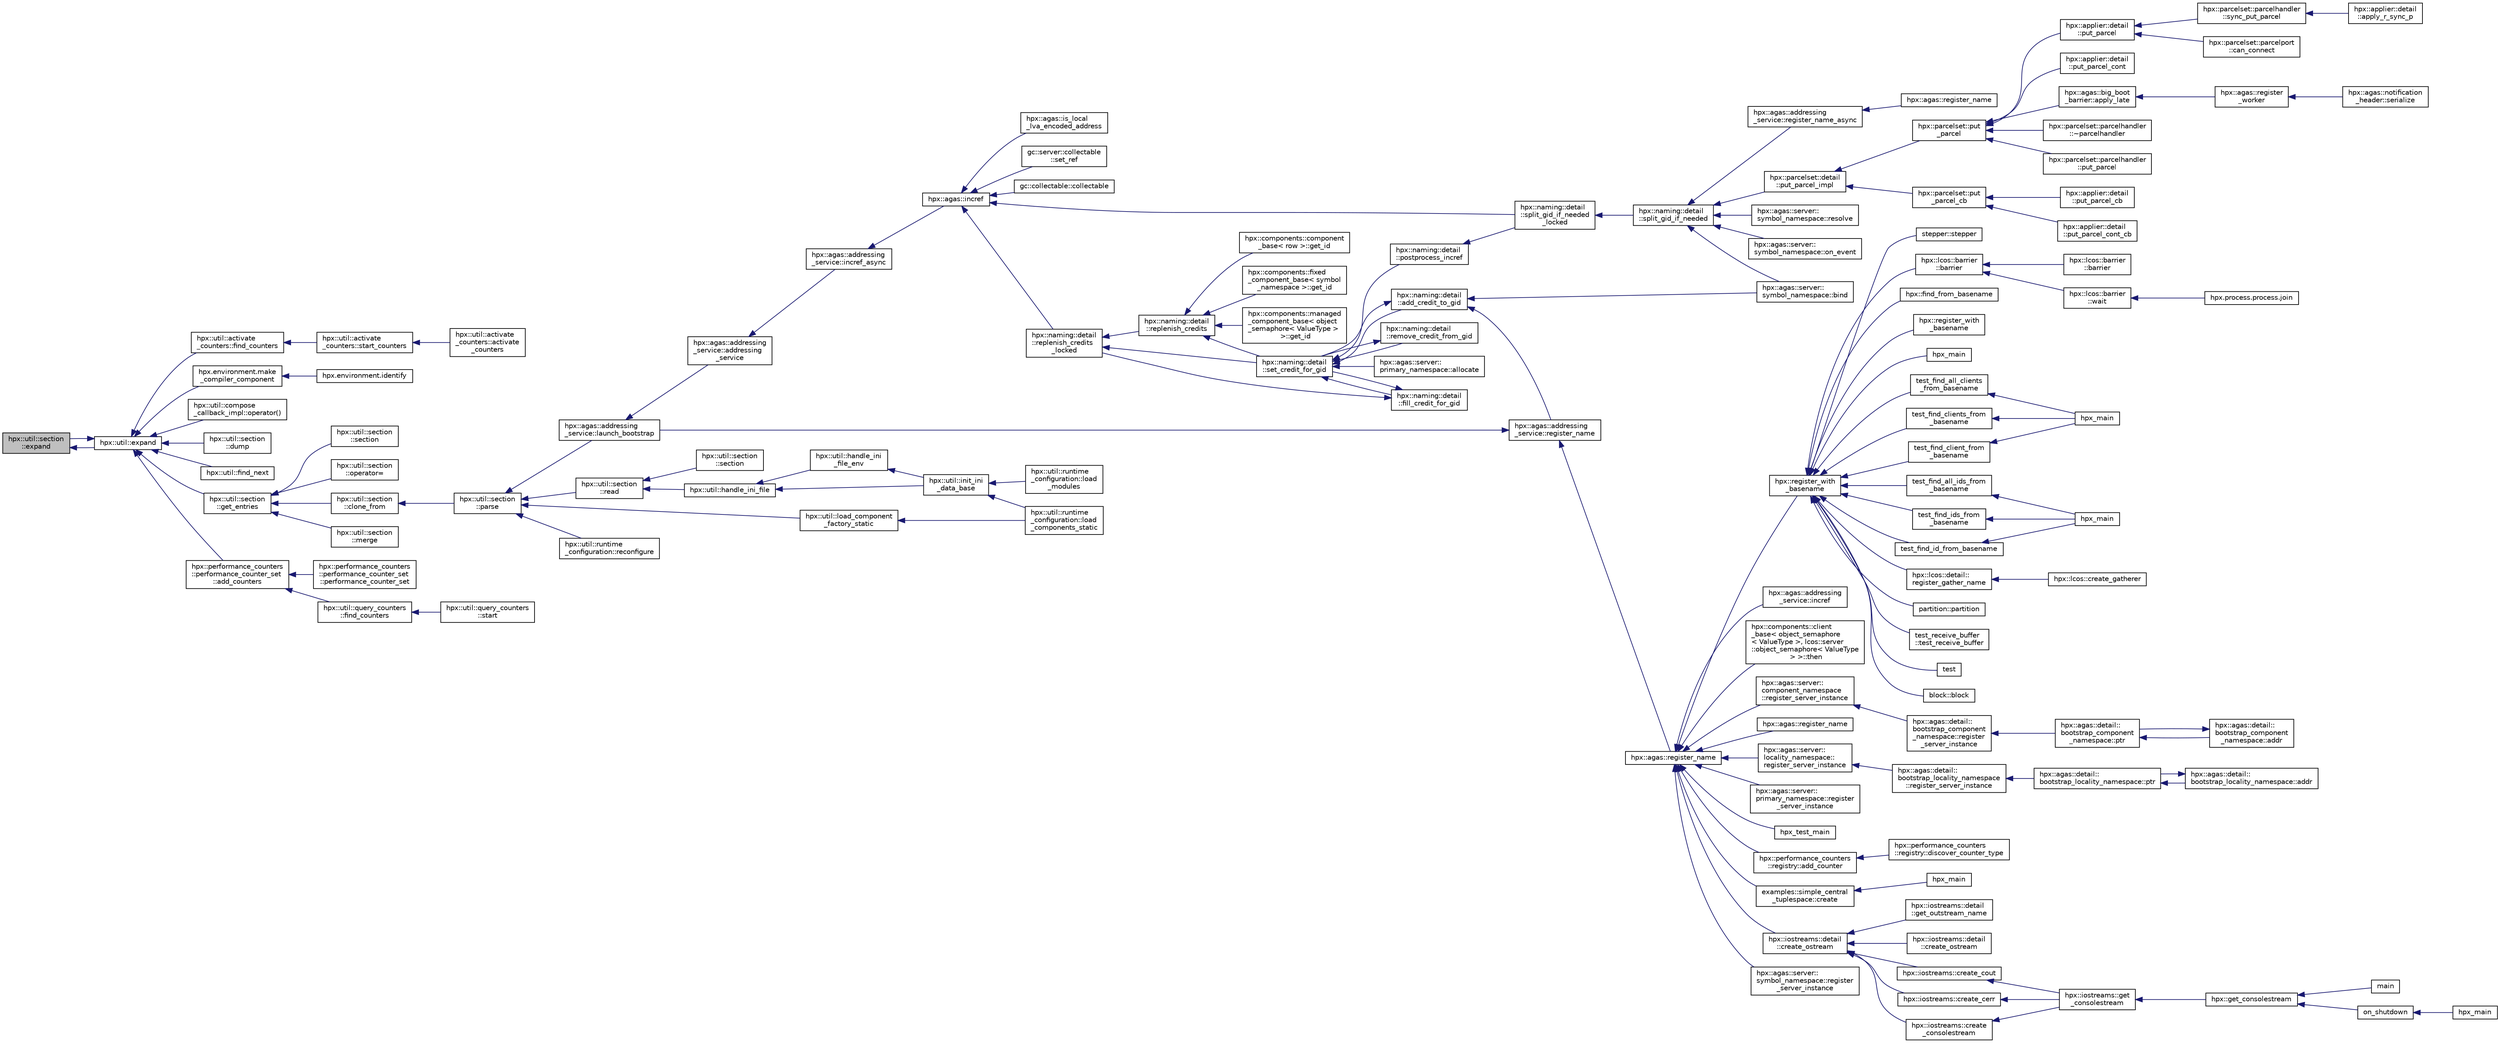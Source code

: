 digraph "hpx::util::section::expand"
{
  edge [fontname="Helvetica",fontsize="10",labelfontname="Helvetica",labelfontsize="10"];
  node [fontname="Helvetica",fontsize="10",shape=record];
  rankdir="LR";
  Node191 [label="hpx::util::section\l::expand",height=0.2,width=0.4,color="black", fillcolor="grey75", style="filled", fontcolor="black"];
  Node191 -> Node192 [dir="back",color="midnightblue",fontsize="10",style="solid",fontname="Helvetica"];
  Node192 [label="hpx::util::expand",height=0.2,width=0.4,color="black", fillcolor="white", style="filled",URL="$df/dad/namespacehpx_1_1util.html#ac476e97ca5c1dec44106cb68a534ea22"];
  Node192 -> Node193 [dir="back",color="midnightblue",fontsize="10",style="solid",fontname="Helvetica"];
  Node193 [label="hpx::util::activate\l_counters::find_counters",height=0.2,width=0.4,color="black", fillcolor="white", style="filled",URL="$d9/d0b/classhpx_1_1util_1_1activate__counters.html#a797f766dd5e2416f54a5a91b267bedd4"];
  Node193 -> Node194 [dir="back",color="midnightblue",fontsize="10",style="solid",fontname="Helvetica"];
  Node194 [label="hpx::util::activate\l_counters::start_counters",height=0.2,width=0.4,color="black", fillcolor="white", style="filled",URL="$d9/d0b/classhpx_1_1util_1_1activate__counters.html#af2193bbb81054707baea1f8f19d63ddf"];
  Node194 -> Node195 [dir="back",color="midnightblue",fontsize="10",style="solid",fontname="Helvetica"];
  Node195 [label="hpx::util::activate\l_counters::activate\l_counters",height=0.2,width=0.4,color="black", fillcolor="white", style="filled",URL="$d9/d0b/classhpx_1_1util_1_1activate__counters.html#a58030114fe706c120ec4d6d793da25d7"];
  Node192 -> Node196 [dir="back",color="midnightblue",fontsize="10",style="solid",fontname="Helvetica"];
  Node196 [label="hpx.environment.make\l_compiler_component",height=0.2,width=0.4,color="black", fillcolor="white", style="filled",URL="$dd/d01/namespacehpx_1_1environment.html#a65329d2e212b7cba91180555c041b3a1"];
  Node196 -> Node197 [dir="back",color="midnightblue",fontsize="10",style="solid",fontname="Helvetica"];
  Node197 [label="hpx.environment.identify",height=0.2,width=0.4,color="black", fillcolor="white", style="filled",URL="$dd/d01/namespacehpx_1_1environment.html#a4c9b221f61aefe1efa8de3b6a78c5e24"];
  Node192 -> Node198 [dir="back",color="midnightblue",fontsize="10",style="solid",fontname="Helvetica"];
  Node198 [label="hpx::util::compose\l_callback_impl::operator()",height=0.2,width=0.4,color="black", fillcolor="white", style="filled",URL="$d0/d19/classhpx_1_1util_1_1compose__callback__impl.html#a18cb82da027db8bc0f85ca3f32f1912a"];
  Node192 -> Node199 [dir="back",color="midnightblue",fontsize="10",style="solid",fontname="Helvetica"];
  Node199 [label="hpx::util::section\l::dump",height=0.2,width=0.4,color="black", fillcolor="white", style="filled",URL="$dd/de4/classhpx_1_1util_1_1section.html#ac1f27fe863c3d061abe3d7d686fc08f8"];
  Node192 -> Node200 [dir="back",color="midnightblue",fontsize="10",style="solid",fontname="Helvetica"];
  Node200 [label="hpx::util::find_next",height=0.2,width=0.4,color="black", fillcolor="white", style="filled",URL="$df/dad/namespacehpx_1_1util.html#a6293ea602a78c95910847fcbdbc5e0ae"];
  Node192 -> Node201 [dir="back",color="midnightblue",fontsize="10",style="solid",fontname="Helvetica"];
  Node201 [label="hpx::util::section\l::get_entries",height=0.2,width=0.4,color="black", fillcolor="white", style="filled",URL="$dd/de4/classhpx_1_1util_1_1section.html#a2947f576b972863e45bbcf97a14c720e"];
  Node201 -> Node202 [dir="back",color="midnightblue",fontsize="10",style="solid",fontname="Helvetica"];
  Node202 [label="hpx::util::section\l::section",height=0.2,width=0.4,color="black", fillcolor="white", style="filled",URL="$dd/de4/classhpx_1_1util_1_1section.html#a45433a69af7c29e9087dc8ffed60635b"];
  Node201 -> Node203 [dir="back",color="midnightblue",fontsize="10",style="solid",fontname="Helvetica"];
  Node203 [label="hpx::util::section\l::operator=",height=0.2,width=0.4,color="black", fillcolor="white", style="filled",URL="$dd/de4/classhpx_1_1util_1_1section.html#a2ce7c4c13f9904a4ad5a41dfda13a2a1"];
  Node201 -> Node204 [dir="back",color="midnightblue",fontsize="10",style="solid",fontname="Helvetica"];
  Node204 [label="hpx::util::section\l::clone_from",height=0.2,width=0.4,color="black", fillcolor="white", style="filled",URL="$dd/de4/classhpx_1_1util_1_1section.html#ac563c9cfea4ab359e599357ab775e835"];
  Node204 -> Node205 [dir="back",color="midnightblue",fontsize="10",style="solid",fontname="Helvetica"];
  Node205 [label="hpx::util::section\l::parse",height=0.2,width=0.4,color="black", fillcolor="white", style="filled",URL="$dd/de4/classhpx_1_1util_1_1section.html#ace8045f12ef654c88b68a2dfb0788cbd"];
  Node205 -> Node206 [dir="back",color="midnightblue",fontsize="10",style="solid",fontname="Helvetica"];
  Node206 [label="hpx::agas::addressing\l_service::launch_bootstrap",height=0.2,width=0.4,color="black", fillcolor="white", style="filled",URL="$db/d58/structhpx_1_1agas_1_1addressing__service.html#a664380be3597d3ca31677b2ae5800e76"];
  Node206 -> Node207 [dir="back",color="midnightblue",fontsize="10",style="solid",fontname="Helvetica"];
  Node207 [label="hpx::agas::addressing\l_service::addressing\l_service",height=0.2,width=0.4,color="black", fillcolor="white", style="filled",URL="$db/d58/structhpx_1_1agas_1_1addressing__service.html#a4cd885b12c530009f44f7372c197d54f"];
  Node207 -> Node208 [dir="back",color="midnightblue",fontsize="10",style="solid",fontname="Helvetica"];
  Node208 [label="hpx::agas::addressing\l_service::incref_async",height=0.2,width=0.4,color="black", fillcolor="white", style="filled",URL="$db/d58/structhpx_1_1agas_1_1addressing__service.html#adae9df2634cf648f129f203c3678c1c1",tooltip="Increment the global reference count for the given id. "];
  Node208 -> Node209 [dir="back",color="midnightblue",fontsize="10",style="solid",fontname="Helvetica"];
  Node209 [label="hpx::agas::incref",height=0.2,width=0.4,color="black", fillcolor="white", style="filled",URL="$dc/d54/namespacehpx_1_1agas.html#aad81d2ea721c1a5692e243ef07bf164f"];
  Node209 -> Node210 [dir="back",color="midnightblue",fontsize="10",style="solid",fontname="Helvetica"];
  Node210 [label="hpx::agas::is_local\l_lva_encoded_address",height=0.2,width=0.4,color="black", fillcolor="white", style="filled",URL="$dc/d54/namespacehpx_1_1agas.html#abb5e5584ed3b536ace8e3f58415e24c2"];
  Node209 -> Node211 [dir="back",color="midnightblue",fontsize="10",style="solid",fontname="Helvetica"];
  Node211 [label="gc::server::collectable\l::set_ref",height=0.2,width=0.4,color="black", fillcolor="white", style="filled",URL="$da/d76/structgc_1_1server_1_1collectable.html#a8e123e39f5a85da593dc15b5f872748d"];
  Node209 -> Node212 [dir="back",color="midnightblue",fontsize="10",style="solid",fontname="Helvetica"];
  Node212 [label="gc::collectable::collectable",height=0.2,width=0.4,color="black", fillcolor="white", style="filled",URL="$da/d23/structgc_1_1collectable.html#a9ac791be34891330ff8192ac2ef68c7c"];
  Node209 -> Node213 [dir="back",color="midnightblue",fontsize="10",style="solid",fontname="Helvetica"];
  Node213 [label="hpx::naming::detail\l::split_gid_if_needed\l_locked",height=0.2,width=0.4,color="black", fillcolor="white", style="filled",URL="$d5/d18/namespacehpx_1_1naming_1_1detail.html#a8a41d874bb719f702a76d483293d9d56"];
  Node213 -> Node214 [dir="back",color="midnightblue",fontsize="10",style="solid",fontname="Helvetica"];
  Node214 [label="hpx::naming::detail\l::split_gid_if_needed",height=0.2,width=0.4,color="black", fillcolor="white", style="filled",URL="$d5/d18/namespacehpx_1_1naming_1_1detail.html#a106949fcb9087fb6bdca67d048d6568f"];
  Node214 -> Node215 [dir="back",color="midnightblue",fontsize="10",style="solid",fontname="Helvetica"];
  Node215 [label="hpx::agas::addressing\l_service::register_name_async",height=0.2,width=0.4,color="black", fillcolor="white", style="filled",URL="$db/d58/structhpx_1_1agas_1_1addressing__service.html#adfd0ce835927a3c0396b6fc9e9fbb3cf"];
  Node215 -> Node216 [dir="back",color="midnightblue",fontsize="10",style="solid",fontname="Helvetica"];
  Node216 [label="hpx::agas::register_name",height=0.2,width=0.4,color="black", fillcolor="white", style="filled",URL="$dc/d54/namespacehpx_1_1agas.html#adc43905ef74ad9948375f3948b64fc2f"];
  Node214 -> Node217 [dir="back",color="midnightblue",fontsize="10",style="solid",fontname="Helvetica"];
  Node217 [label="hpx::parcelset::detail\l::put_parcel_impl",height=0.2,width=0.4,color="black", fillcolor="white", style="filled",URL="$dc/d4e/namespacehpx_1_1parcelset_1_1detail.html#a0dfe29365976960c7f5db6388e8ce603"];
  Node217 -> Node218 [dir="back",color="midnightblue",fontsize="10",style="solid",fontname="Helvetica"];
  Node218 [label="hpx::parcelset::put\l_parcel",height=0.2,width=0.4,color="black", fillcolor="white", style="filled",URL="$d4/d41/namespacehpx_1_1parcelset.html#a53a9f5c6cf260dc8d06d194c96182b65"];
  Node218 -> Node219 [dir="back",color="midnightblue",fontsize="10",style="solid",fontname="Helvetica"];
  Node219 [label="hpx::applier::detail\l::put_parcel",height=0.2,width=0.4,color="black", fillcolor="white", style="filled",URL="$d1/d2a/namespacehpx_1_1applier_1_1detail.html#a4d568b8071bb894a09fabfba232c2663"];
  Node219 -> Node220 [dir="back",color="midnightblue",fontsize="10",style="solid",fontname="Helvetica"];
  Node220 [label="hpx::parcelset::parcelhandler\l::sync_put_parcel",height=0.2,width=0.4,color="black", fillcolor="white", style="filled",URL="$d4/d2f/classhpx_1_1parcelset_1_1parcelhandler.html#ad478f8b244ec822fcbcb84aa67b17497"];
  Node220 -> Node221 [dir="back",color="midnightblue",fontsize="10",style="solid",fontname="Helvetica"];
  Node221 [label="hpx::applier::detail\l::apply_r_sync_p",height=0.2,width=0.4,color="black", fillcolor="white", style="filled",URL="$d1/d2a/namespacehpx_1_1applier_1_1detail.html#ab69485311adeb590afa621a4b4be595d"];
  Node219 -> Node222 [dir="back",color="midnightblue",fontsize="10",style="solid",fontname="Helvetica"];
  Node222 [label="hpx::parcelset::parcelport\l::can_connect",height=0.2,width=0.4,color="black", fillcolor="white", style="filled",URL="$d9/d67/classhpx_1_1parcelset_1_1parcelport.html#a68bd6750625124e4de6309e74283a767"];
  Node218 -> Node223 [dir="back",color="midnightblue",fontsize="10",style="solid",fontname="Helvetica"];
  Node223 [label="hpx::applier::detail\l::put_parcel_cont",height=0.2,width=0.4,color="black", fillcolor="white", style="filled",URL="$d1/d2a/namespacehpx_1_1applier_1_1detail.html#aa5119ce6a8f642d2bacf23dc42ade0f9"];
  Node218 -> Node224 [dir="back",color="midnightblue",fontsize="10",style="solid",fontname="Helvetica"];
  Node224 [label="hpx::agas::big_boot\l_barrier::apply_late",height=0.2,width=0.4,color="black", fillcolor="white", style="filled",URL="$d8/db6/structhpx_1_1agas_1_1big__boot__barrier.html#a9148a04a25bea5a37d77b3ff20e1ebfb"];
  Node224 -> Node225 [dir="back",color="midnightblue",fontsize="10",style="solid",fontname="Helvetica"];
  Node225 [label="hpx::agas::register\l_worker",height=0.2,width=0.4,color="black", fillcolor="white", style="filled",URL="$dc/d54/namespacehpx_1_1agas.html#a3c98dc053a97fca0f3f3b5719d9f8336"];
  Node225 -> Node226 [dir="back",color="midnightblue",fontsize="10",style="solid",fontname="Helvetica"];
  Node226 [label="hpx::agas::notification\l_header::serialize",height=0.2,width=0.4,color="black", fillcolor="white", style="filled",URL="$de/dae/structhpx_1_1agas_1_1notification__header.html#aa028cf0e80baf9259523c340c4568634"];
  Node218 -> Node227 [dir="back",color="midnightblue",fontsize="10",style="solid",fontname="Helvetica"];
  Node227 [label="hpx::parcelset::parcelhandler\l::~parcelhandler",height=0.2,width=0.4,color="black", fillcolor="white", style="filled",URL="$d4/d2f/classhpx_1_1parcelset_1_1parcelhandler.html#a938c1c4259b1be845dc0197465969a17"];
  Node218 -> Node228 [dir="back",color="midnightblue",fontsize="10",style="solid",fontname="Helvetica"];
  Node228 [label="hpx::parcelset::parcelhandler\l::put_parcel",height=0.2,width=0.4,color="black", fillcolor="white", style="filled",URL="$d4/d2f/classhpx_1_1parcelset_1_1parcelhandler.html#aad45344f98c3f15456325c7270ae5ade"];
  Node217 -> Node229 [dir="back",color="midnightblue",fontsize="10",style="solid",fontname="Helvetica"];
  Node229 [label="hpx::parcelset::put\l_parcel_cb",height=0.2,width=0.4,color="black", fillcolor="white", style="filled",URL="$d4/d41/namespacehpx_1_1parcelset.html#a44a60f48094a44cbb7f52b7807dc56ff"];
  Node229 -> Node230 [dir="back",color="midnightblue",fontsize="10",style="solid",fontname="Helvetica"];
  Node230 [label="hpx::applier::detail\l::put_parcel_cb",height=0.2,width=0.4,color="black", fillcolor="white", style="filled",URL="$d1/d2a/namespacehpx_1_1applier_1_1detail.html#a96b7471f7a59fa4d3d298e562507c339"];
  Node229 -> Node231 [dir="back",color="midnightblue",fontsize="10",style="solid",fontname="Helvetica"];
  Node231 [label="hpx::applier::detail\l::put_parcel_cont_cb",height=0.2,width=0.4,color="black", fillcolor="white", style="filled",URL="$d1/d2a/namespacehpx_1_1applier_1_1detail.html#acb5d7569cd53998c51e4b48f09d62e83"];
  Node214 -> Node232 [dir="back",color="midnightblue",fontsize="10",style="solid",fontname="Helvetica"];
  Node232 [label="hpx::agas::server::\lsymbol_namespace::bind",height=0.2,width=0.4,color="black", fillcolor="white", style="filled",URL="$dc/da6/structhpx_1_1agas_1_1server_1_1symbol__namespace.html#a229ead0876ac8c5754793a2ca68de559"];
  Node214 -> Node233 [dir="back",color="midnightblue",fontsize="10",style="solid",fontname="Helvetica"];
  Node233 [label="hpx::agas::server::\lsymbol_namespace::resolve",height=0.2,width=0.4,color="black", fillcolor="white", style="filled",URL="$dc/da6/structhpx_1_1agas_1_1server_1_1symbol__namespace.html#aec3fc24e40dc96142eb77537945e92d5"];
  Node214 -> Node234 [dir="back",color="midnightblue",fontsize="10",style="solid",fontname="Helvetica"];
  Node234 [label="hpx::agas::server::\lsymbol_namespace::on_event",height=0.2,width=0.4,color="black", fillcolor="white", style="filled",URL="$dc/da6/structhpx_1_1agas_1_1server_1_1symbol__namespace.html#abbfcf18e8d40612e4fa618a39a2fc492"];
  Node209 -> Node235 [dir="back",color="midnightblue",fontsize="10",style="solid",fontname="Helvetica"];
  Node235 [label="hpx::naming::detail\l::replenish_credits\l_locked",height=0.2,width=0.4,color="black", fillcolor="white", style="filled",URL="$d5/d18/namespacehpx_1_1naming_1_1detail.html#a011ed4fa9a2f4d4319adc54943fa03d6"];
  Node235 -> Node236 [dir="back",color="midnightblue",fontsize="10",style="solid",fontname="Helvetica"];
  Node236 [label="hpx::naming::detail\l::replenish_credits",height=0.2,width=0.4,color="black", fillcolor="white", style="filled",URL="$d5/d18/namespacehpx_1_1naming_1_1detail.html#aab806d937bd01894af129d3d3cbb22f4"];
  Node236 -> Node237 [dir="back",color="midnightblue",fontsize="10",style="solid",fontname="Helvetica"];
  Node237 [label="hpx::components::component\l_base\< row \>::get_id",height=0.2,width=0.4,color="black", fillcolor="white", style="filled",URL="$d2/de6/classhpx_1_1components_1_1component__base.html#a4c8fd93514039bdf01c48d66d82b19cd"];
  Node236 -> Node238 [dir="back",color="midnightblue",fontsize="10",style="solid",fontname="Helvetica"];
  Node238 [label="hpx::components::fixed\l_component_base\< symbol\l_namespace \>::get_id",height=0.2,width=0.4,color="black", fillcolor="white", style="filled",URL="$df/dfd/classhpx_1_1components_1_1fixed__component__base.html#a3066d2c2779a65cd20ce98b87e4dd4c2"];
  Node236 -> Node239 [dir="back",color="midnightblue",fontsize="10",style="solid",fontname="Helvetica"];
  Node239 [label="hpx::components::managed\l_component_base\< object\l_semaphore\< ValueType \>\l \>::get_id",height=0.2,width=0.4,color="black", fillcolor="white", style="filled",URL="$d1/d7b/classhpx_1_1components_1_1managed__component__base.html#ac026850ad861e1da5393943cf5751708"];
  Node236 -> Node240 [dir="back",color="midnightblue",fontsize="10",style="solid",fontname="Helvetica"];
  Node240 [label="hpx::naming::detail\l::set_credit_for_gid",height=0.2,width=0.4,color="black", fillcolor="white", style="filled",URL="$d5/d18/namespacehpx_1_1naming_1_1detail.html#a87703193ff814a4e1c912e98e655ec51"];
  Node240 -> Node241 [dir="back",color="midnightblue",fontsize="10",style="solid",fontname="Helvetica"];
  Node241 [label="hpx::naming::detail\l::postprocess_incref",height=0.2,width=0.4,color="black", fillcolor="white", style="filled",URL="$d5/d18/namespacehpx_1_1naming_1_1detail.html#a9d2708b2b1a4087d64195137b077ef1d"];
  Node241 -> Node213 [dir="back",color="midnightblue",fontsize="10",style="solid",fontname="Helvetica"];
  Node240 -> Node242 [dir="back",color="midnightblue",fontsize="10",style="solid",fontname="Helvetica"];
  Node242 [label="hpx::naming::detail\l::add_credit_to_gid",height=0.2,width=0.4,color="black", fillcolor="white", style="filled",URL="$d5/d18/namespacehpx_1_1naming_1_1detail.html#ab13848a91587535a393be4def980e832"];
  Node242 -> Node243 [dir="back",color="midnightblue",fontsize="10",style="solid",fontname="Helvetica"];
  Node243 [label="hpx::agas::addressing\l_service::register_name",height=0.2,width=0.4,color="black", fillcolor="white", style="filled",URL="$db/d58/structhpx_1_1agas_1_1addressing__service.html#a5929d7fd681a5ed692bfbeaa503fc32d",tooltip="Register a global name with a global address (id) "];
  Node243 -> Node206 [dir="back",color="midnightblue",fontsize="10",style="solid",fontname="Helvetica"];
  Node243 -> Node244 [dir="back",color="midnightblue",fontsize="10",style="solid",fontname="Helvetica"];
  Node244 [label="hpx::agas::register_name",height=0.2,width=0.4,color="black", fillcolor="white", style="filled",URL="$dc/d54/namespacehpx_1_1agas.html#a3812793adbf5e7d8c6b468595ac0823f"];
  Node244 -> Node245 [dir="back",color="midnightblue",fontsize="10",style="solid",fontname="Helvetica"];
  Node245 [label="hpx::register_with\l_basename",height=0.2,width=0.4,color="black", fillcolor="white", style="filled",URL="$d8/d83/namespacehpx.html#acf88178dc8c98cb0d7396325b3ccffdd",tooltip="Register the given id using the given base name. "];
  Node245 -> Node246 [dir="back",color="midnightblue",fontsize="10",style="solid",fontname="Helvetica"];
  Node246 [label="stepper::stepper",height=0.2,width=0.4,color="black", fillcolor="white", style="filled",URL="$d0/da6/structstepper.html#a3d3b661e2502d80c80775c190f5585e2"];
  Node245 -> Node247 [dir="back",color="midnightblue",fontsize="10",style="solid",fontname="Helvetica"];
  Node247 [label="hpx::lcos::barrier\l::barrier",height=0.2,width=0.4,color="black", fillcolor="white", style="filled",URL="$d9/dab/classhpx_1_1lcos_1_1barrier.html#ae8e5bad1b2828970404b5d280137d579"];
  Node247 -> Node248 [dir="back",color="midnightblue",fontsize="10",style="solid",fontname="Helvetica"];
  Node248 [label="hpx::lcos::barrier\l::barrier",height=0.2,width=0.4,color="black", fillcolor="white", style="filled",URL="$d9/dab/classhpx_1_1lcos_1_1barrier.html#a8a9fc05508fad7cd1d8014bee0e1d221"];
  Node247 -> Node249 [dir="back",color="midnightblue",fontsize="10",style="solid",fontname="Helvetica"];
  Node249 [label="hpx::lcos::barrier\l::wait",height=0.2,width=0.4,color="black", fillcolor="white", style="filled",URL="$d9/dab/classhpx_1_1lcos_1_1barrier.html#a1fcac5ce49dd1b9800affc8c8b84e4c9"];
  Node249 -> Node250 [dir="back",color="midnightblue",fontsize="10",style="solid",fontname="Helvetica"];
  Node250 [label="hpx.process.process.join",height=0.2,width=0.4,color="black", fillcolor="white", style="filled",URL="$d3/d41/classhpx_1_1process_1_1process.html#acc7ec4687f3bf5ae121ef7b494d991d8"];
  Node245 -> Node251 [dir="back",color="midnightblue",fontsize="10",style="solid",fontname="Helvetica"];
  Node251 [label="hpx::find_from_basename",height=0.2,width=0.4,color="black", fillcolor="white", style="filled",URL="$d8/d83/namespacehpx.html#a02d4c4317d9d663b22c2e47aab0b56df",tooltip="Return registered id from the given base name and sequence number. "];
  Node245 -> Node252 [dir="back",color="midnightblue",fontsize="10",style="solid",fontname="Helvetica"];
  Node252 [label="hpx::register_with\l_basename",height=0.2,width=0.4,color="black", fillcolor="white", style="filled",URL="$d8/d83/namespacehpx.html#a09a6c6ffc84d21df225c3f5730de31d0"];
  Node245 -> Node253 [dir="back",color="midnightblue",fontsize="10",style="solid",fontname="Helvetica"];
  Node253 [label="hpx_main",height=0.2,width=0.4,color="black", fillcolor="white", style="filled",URL="$db/d8d/duplicate__id__registration__1596_8cpp.html#aefd26dd818037509b2241068d57e3e1d"];
  Node245 -> Node254 [dir="back",color="midnightblue",fontsize="10",style="solid",fontname="Helvetica"];
  Node254 [label="test_find_all_clients\l_from_basename",height=0.2,width=0.4,color="black", fillcolor="white", style="filled",URL="$dc/d15/find__clients__from__prefix_8cpp.html#aa57a9747db04f3feb78e2e423232d1f9"];
  Node254 -> Node255 [dir="back",color="midnightblue",fontsize="10",style="solid",fontname="Helvetica"];
  Node255 [label="hpx_main",height=0.2,width=0.4,color="black", fillcolor="white", style="filled",URL="$dc/d15/find__clients__from__prefix_8cpp.html#aefd26dd818037509b2241068d57e3e1d"];
  Node245 -> Node256 [dir="back",color="midnightblue",fontsize="10",style="solid",fontname="Helvetica"];
  Node256 [label="test_find_clients_from\l_basename",height=0.2,width=0.4,color="black", fillcolor="white", style="filled",URL="$dc/d15/find__clients__from__prefix_8cpp.html#a6fef840f56014443521cc99c2d9d781c"];
  Node256 -> Node255 [dir="back",color="midnightblue",fontsize="10",style="solid",fontname="Helvetica"];
  Node245 -> Node257 [dir="back",color="midnightblue",fontsize="10",style="solid",fontname="Helvetica"];
  Node257 [label="test_find_client_from\l_basename",height=0.2,width=0.4,color="black", fillcolor="white", style="filled",URL="$dc/d15/find__clients__from__prefix_8cpp.html#a61a7f45bc9dd018d57ea2230824dab25"];
  Node257 -> Node255 [dir="back",color="midnightblue",fontsize="10",style="solid",fontname="Helvetica"];
  Node245 -> Node258 [dir="back",color="midnightblue",fontsize="10",style="solid",fontname="Helvetica"];
  Node258 [label="test_find_all_ids_from\l_basename",height=0.2,width=0.4,color="black", fillcolor="white", style="filled",URL="$dc/df3/find__ids__from__prefix_8cpp.html#a369302d85871c563e109f575d4c3d29c"];
  Node258 -> Node259 [dir="back",color="midnightblue",fontsize="10",style="solid",fontname="Helvetica"];
  Node259 [label="hpx_main",height=0.2,width=0.4,color="black", fillcolor="white", style="filled",URL="$dc/df3/find__ids__from__prefix_8cpp.html#aefd26dd818037509b2241068d57e3e1d"];
  Node245 -> Node260 [dir="back",color="midnightblue",fontsize="10",style="solid",fontname="Helvetica"];
  Node260 [label="test_find_ids_from\l_basename",height=0.2,width=0.4,color="black", fillcolor="white", style="filled",URL="$dc/df3/find__ids__from__prefix_8cpp.html#a4526a7a41c258e2aedcdabd4ece4f4ba"];
  Node260 -> Node259 [dir="back",color="midnightblue",fontsize="10",style="solid",fontname="Helvetica"];
  Node245 -> Node261 [dir="back",color="midnightblue",fontsize="10",style="solid",fontname="Helvetica"];
  Node261 [label="test_find_id_from_basename",height=0.2,width=0.4,color="black", fillcolor="white", style="filled",URL="$dc/df3/find__ids__from__prefix_8cpp.html#a35b932e250f78d774db87c971e42adce"];
  Node261 -> Node259 [dir="back",color="midnightblue",fontsize="10",style="solid",fontname="Helvetica"];
  Node245 -> Node262 [dir="back",color="midnightblue",fontsize="10",style="solid",fontname="Helvetica"];
  Node262 [label="hpx::lcos::detail::\lregister_gather_name",height=0.2,width=0.4,color="black", fillcolor="white", style="filled",URL="$d4/d6c/namespacehpx_1_1lcos_1_1detail.html#afb3d3eafe04150308d004869a96242b3"];
  Node262 -> Node263 [dir="back",color="midnightblue",fontsize="10",style="solid",fontname="Helvetica"];
  Node263 [label="hpx::lcos::create_gatherer",height=0.2,width=0.4,color="black", fillcolor="white", style="filled",URL="$d2/dc9/namespacehpx_1_1lcos.html#aaa3e2a825ca566eee4e3c0cfc19b5dc3"];
  Node245 -> Node264 [dir="back",color="midnightblue",fontsize="10",style="solid",fontname="Helvetica"];
  Node264 [label="partition::partition",height=0.2,width=0.4,color="black", fillcolor="white", style="filled",URL="$d3/d98/structpartition.html#a949115c70a8ed7802ec756677063507b"];
  Node245 -> Node265 [dir="back",color="midnightblue",fontsize="10",style="solid",fontname="Helvetica"];
  Node265 [label="test_receive_buffer\l::test_receive_buffer",height=0.2,width=0.4,color="black", fillcolor="white", style="filled",URL="$d1/d2e/structtest__receive__buffer.html#a501e8703c3a9d33b23c67cc3782a3052"];
  Node245 -> Node266 [dir="back",color="midnightblue",fontsize="10",style="solid",fontname="Helvetica"];
  Node266 [label="test",height=0.2,width=0.4,color="black", fillcolor="white", style="filled",URL="$db/d95/register__with__basename__1804_8cpp.html#ae1a3968e7947464bee7714f6d43b7002"];
  Node245 -> Node267 [dir="back",color="midnightblue",fontsize="10",style="solid",fontname="Helvetica"];
  Node267 [label="block::block",height=0.2,width=0.4,color="black", fillcolor="white", style="filled",URL="$d1/d7f/structblock.html#ad2fe04030b850ffa3f213c85f848c0c9"];
  Node244 -> Node268 [dir="back",color="midnightblue",fontsize="10",style="solid",fontname="Helvetica"];
  Node268 [label="hpx::agas::addressing\l_service::incref",height=0.2,width=0.4,color="black", fillcolor="white", style="filled",URL="$db/d58/structhpx_1_1agas_1_1addressing__service.html#a77add8ef493b3ff577876bbbde8b2ead"];
  Node244 -> Node269 [dir="back",color="midnightblue",fontsize="10",style="solid",fontname="Helvetica"];
  Node269 [label="hpx::components::client\l_base\< object_semaphore\l\< ValueType \>, lcos::server\l::object_semaphore\< ValueType\l \> \>::then",height=0.2,width=0.4,color="black", fillcolor="white", style="filled",URL="$d9/dad/classhpx_1_1components_1_1client__base.html#a195e205b5917c50455e9eab169045a2f"];
  Node244 -> Node270 [dir="back",color="midnightblue",fontsize="10",style="solid",fontname="Helvetica"];
  Node270 [label="hpx::agas::server::\lcomponent_namespace\l::register_server_instance",height=0.2,width=0.4,color="black", fillcolor="white", style="filled",URL="$d4/dc8/structhpx_1_1agas_1_1server_1_1component__namespace.html#aa114cf679cc56f70c05ab18aff971ecb"];
  Node270 -> Node271 [dir="back",color="midnightblue",fontsize="10",style="solid",fontname="Helvetica"];
  Node271 [label="hpx::agas::detail::\lbootstrap_component\l_namespace::register\l_server_instance",height=0.2,width=0.4,color="black", fillcolor="white", style="filled",URL="$d4/db7/structhpx_1_1agas_1_1detail_1_1bootstrap__component__namespace.html#abbc31dcbeb87361092d40afcfbd456b8"];
  Node271 -> Node272 [dir="back",color="midnightblue",fontsize="10",style="solid",fontname="Helvetica"];
  Node272 [label="hpx::agas::detail::\lbootstrap_component\l_namespace::ptr",height=0.2,width=0.4,color="black", fillcolor="white", style="filled",URL="$d4/db7/structhpx_1_1agas_1_1detail_1_1bootstrap__component__namespace.html#a2ddc1b51e40d6b5c32f7eeba52a7527d"];
  Node272 -> Node273 [dir="back",color="midnightblue",fontsize="10",style="solid",fontname="Helvetica"];
  Node273 [label="hpx::agas::detail::\lbootstrap_component\l_namespace::addr",height=0.2,width=0.4,color="black", fillcolor="white", style="filled",URL="$d4/db7/structhpx_1_1agas_1_1detail_1_1bootstrap__component__namespace.html#a4947343cef580d3a72f9fcb6803a54b1"];
  Node273 -> Node272 [dir="back",color="midnightblue",fontsize="10",style="solid",fontname="Helvetica"];
  Node244 -> Node274 [dir="back",color="midnightblue",fontsize="10",style="solid",fontname="Helvetica"];
  Node274 [label="hpx::agas::register_name",height=0.2,width=0.4,color="black", fillcolor="white", style="filled",URL="$dc/d54/namespacehpx_1_1agas.html#a2430195ce3eb5a044693ffff42ac4124"];
  Node244 -> Node275 [dir="back",color="midnightblue",fontsize="10",style="solid",fontname="Helvetica"];
  Node275 [label="hpx::agas::server::\llocality_namespace::\lregister_server_instance",height=0.2,width=0.4,color="black", fillcolor="white", style="filled",URL="$dc/d72/structhpx_1_1agas_1_1server_1_1locality__namespace.html#af1491746c7368e3824c99bc100f18734"];
  Node275 -> Node276 [dir="back",color="midnightblue",fontsize="10",style="solid",fontname="Helvetica"];
  Node276 [label="hpx::agas::detail::\lbootstrap_locality_namespace\l::register_server_instance",height=0.2,width=0.4,color="black", fillcolor="white", style="filled",URL="$d2/d28/structhpx_1_1agas_1_1detail_1_1bootstrap__locality__namespace.html#ae300573bed5ba4de244854736bc93372"];
  Node276 -> Node277 [dir="back",color="midnightblue",fontsize="10",style="solid",fontname="Helvetica"];
  Node277 [label="hpx::agas::detail::\lbootstrap_locality_namespace::ptr",height=0.2,width=0.4,color="black", fillcolor="white", style="filled",URL="$d2/d28/structhpx_1_1agas_1_1detail_1_1bootstrap__locality__namespace.html#a5d4dcef228d9a8e6040f2e404546a7b8"];
  Node277 -> Node278 [dir="back",color="midnightblue",fontsize="10",style="solid",fontname="Helvetica"];
  Node278 [label="hpx::agas::detail::\lbootstrap_locality_namespace::addr",height=0.2,width=0.4,color="black", fillcolor="white", style="filled",URL="$d2/d28/structhpx_1_1agas_1_1detail_1_1bootstrap__locality__namespace.html#a6a5b1a39f25283d49aae9a42b5c4388a"];
  Node278 -> Node277 [dir="back",color="midnightblue",fontsize="10",style="solid",fontname="Helvetica"];
  Node244 -> Node279 [dir="back",color="midnightblue",fontsize="10",style="solid",fontname="Helvetica"];
  Node279 [label="hpx::agas::server::\lprimary_namespace::register\l_server_instance",height=0.2,width=0.4,color="black", fillcolor="white", style="filled",URL="$d7/d3a/structhpx_1_1agas_1_1server_1_1primary__namespace.html#a8d3a53331e87a1a6a16a53a0f5c5d759"];
  Node244 -> Node280 [dir="back",color="midnightblue",fontsize="10",style="solid",fontname="Helvetica"];
  Node280 [label="hpx_test_main",height=0.2,width=0.4,color="black", fillcolor="white", style="filled",URL="$d9/deb/refcnted__symbol__to__local__object_8cpp.html#a9a1c75cfa4bc8637fb9e22dfdca0891a"];
  Node244 -> Node281 [dir="back",color="midnightblue",fontsize="10",style="solid",fontname="Helvetica"];
  Node281 [label="hpx::performance_counters\l::registry::add_counter",height=0.2,width=0.4,color="black", fillcolor="white", style="filled",URL="$d2/d02/classhpx_1_1performance__counters_1_1registry.html#a161780fff85c669515be3253f0e29fa5",tooltip="Add an existing performance counter instance to the registry. "];
  Node281 -> Node282 [dir="back",color="midnightblue",fontsize="10",style="solid",fontname="Helvetica"];
  Node282 [label="hpx::performance_counters\l::registry::discover_counter_type",height=0.2,width=0.4,color="black", fillcolor="white", style="filled",URL="$d2/d02/classhpx_1_1performance__counters_1_1registry.html#af060ad9ba59fefe302c89bd8e80227d9"];
  Node244 -> Node283 [dir="back",color="midnightblue",fontsize="10",style="solid",fontname="Helvetica"];
  Node283 [label="examples::simple_central\l_tuplespace::create",height=0.2,width=0.4,color="black", fillcolor="white", style="filled",URL="$d5/d1b/classexamples_1_1simple__central__tuplespace.html#a56c807f1fdd13e282e0ab8f45fdcf0b7"];
  Node283 -> Node284 [dir="back",color="midnightblue",fontsize="10",style="solid",fontname="Helvetica"];
  Node284 [label="hpx_main",height=0.2,width=0.4,color="black", fillcolor="white", style="filled",URL="$d1/d7b/simple__central__tuplespace__client_8cpp.html#aefd26dd818037509b2241068d57e3e1d"];
  Node244 -> Node285 [dir="back",color="midnightblue",fontsize="10",style="solid",fontname="Helvetica"];
  Node285 [label="hpx::iostreams::detail\l::create_ostream",height=0.2,width=0.4,color="black", fillcolor="white", style="filled",URL="$de/d26/namespacehpx_1_1iostreams_1_1detail.html#a2532c6c409d765cc96f0f062dd1807ea"];
  Node285 -> Node286 [dir="back",color="midnightblue",fontsize="10",style="solid",fontname="Helvetica"];
  Node286 [label="hpx::iostreams::detail\l::get_outstream_name",height=0.2,width=0.4,color="black", fillcolor="white", style="filled",URL="$de/d26/namespacehpx_1_1iostreams_1_1detail.html#a4e5f42733aacfd1b6f845141cc8bd755"];
  Node285 -> Node287 [dir="back",color="midnightblue",fontsize="10",style="solid",fontname="Helvetica"];
  Node287 [label="hpx::iostreams::detail\l::create_ostream",height=0.2,width=0.4,color="black", fillcolor="white", style="filled",URL="$de/d26/namespacehpx_1_1iostreams_1_1detail.html#a6a1ed0a7709d7cba5b0feb9d3752fb31"];
  Node285 -> Node288 [dir="back",color="midnightblue",fontsize="10",style="solid",fontname="Helvetica"];
  Node288 [label="hpx::iostreams::create_cout",height=0.2,width=0.4,color="black", fillcolor="white", style="filled",URL="$dd/d1d/namespacehpx_1_1iostreams.html#a9a178fadf70f9b3c6f74274409a7bc69"];
  Node288 -> Node289 [dir="back",color="midnightblue",fontsize="10",style="solid",fontname="Helvetica"];
  Node289 [label="hpx::iostreams::get\l_consolestream",height=0.2,width=0.4,color="black", fillcolor="white", style="filled",URL="$dd/d1d/namespacehpx_1_1iostreams.html#ac4a2ed792a4f5bdcb286ba83f5cd261d"];
  Node289 -> Node290 [dir="back",color="midnightblue",fontsize="10",style="solid",fontname="Helvetica"];
  Node290 [label="hpx::get_consolestream",height=0.2,width=0.4,color="black", fillcolor="white", style="filled",URL="$d8/d83/namespacehpx.html#af305e0b2731f998440d87c7500187a11"];
  Node290 -> Node291 [dir="back",color="midnightblue",fontsize="10",style="solid",fontname="Helvetica"];
  Node291 [label="main",height=0.2,width=0.4,color="black", fillcolor="white", style="filled",URL="$db/dd0/lost__output__2236_8cpp.html#a3c04138a5bfe5d72780bb7e82a18e627"];
  Node290 -> Node292 [dir="back",color="midnightblue",fontsize="10",style="solid",fontname="Helvetica"];
  Node292 [label="on_shutdown",height=0.2,width=0.4,color="black", fillcolor="white", style="filled",URL="$de/d67/no__output__1173_8cpp.html#ada3655c097ed162539aadedb0de3673b"];
  Node292 -> Node293 [dir="back",color="midnightblue",fontsize="10",style="solid",fontname="Helvetica"];
  Node293 [label="hpx_main",height=0.2,width=0.4,color="black", fillcolor="white", style="filled",URL="$de/d67/no__output__1173_8cpp.html#a4ca51ec94fa82421fc621b58eef7b01c"];
  Node285 -> Node294 [dir="back",color="midnightblue",fontsize="10",style="solid",fontname="Helvetica"];
  Node294 [label="hpx::iostreams::create_cerr",height=0.2,width=0.4,color="black", fillcolor="white", style="filled",URL="$dd/d1d/namespacehpx_1_1iostreams.html#aecf4f2ddc53a24fe917ce7cca0bda378"];
  Node294 -> Node289 [dir="back",color="midnightblue",fontsize="10",style="solid",fontname="Helvetica"];
  Node285 -> Node295 [dir="back",color="midnightblue",fontsize="10",style="solid",fontname="Helvetica"];
  Node295 [label="hpx::iostreams::create\l_consolestream",height=0.2,width=0.4,color="black", fillcolor="white", style="filled",URL="$dd/d1d/namespacehpx_1_1iostreams.html#ade2ebf54e04b80ddcf3c31dd0bad5ece"];
  Node295 -> Node289 [dir="back",color="midnightblue",fontsize="10",style="solid",fontname="Helvetica"];
  Node244 -> Node296 [dir="back",color="midnightblue",fontsize="10",style="solid",fontname="Helvetica"];
  Node296 [label="hpx::agas::server::\lsymbol_namespace::register\l_server_instance",height=0.2,width=0.4,color="black", fillcolor="white", style="filled",URL="$dc/da6/structhpx_1_1agas_1_1server_1_1symbol__namespace.html#ac7de45f2a45cfccf925b88563f61efb0"];
  Node242 -> Node240 [dir="back",color="midnightblue",fontsize="10",style="solid",fontname="Helvetica"];
  Node242 -> Node232 [dir="back",color="midnightblue",fontsize="10",style="solid",fontname="Helvetica"];
  Node240 -> Node297 [dir="back",color="midnightblue",fontsize="10",style="solid",fontname="Helvetica"];
  Node297 [label="hpx::naming::detail\l::remove_credit_from_gid",height=0.2,width=0.4,color="black", fillcolor="white", style="filled",URL="$d5/d18/namespacehpx_1_1naming_1_1detail.html#a3ccb4b028c2c757c0fabdfe58ac07e47"];
  Node297 -> Node240 [dir="back",color="midnightblue",fontsize="10",style="solid",fontname="Helvetica"];
  Node240 -> Node298 [dir="back",color="midnightblue",fontsize="10",style="solid",fontname="Helvetica"];
  Node298 [label="hpx::naming::detail\l::fill_credit_for_gid",height=0.2,width=0.4,color="black", fillcolor="white", style="filled",URL="$d5/d18/namespacehpx_1_1naming_1_1detail.html#a3ec890e6a5b5c8fbd21b11dfe7e50352"];
  Node298 -> Node235 [dir="back",color="midnightblue",fontsize="10",style="solid",fontname="Helvetica"];
  Node298 -> Node240 [dir="back",color="midnightblue",fontsize="10",style="solid",fontname="Helvetica"];
  Node240 -> Node299 [dir="back",color="midnightblue",fontsize="10",style="solid",fontname="Helvetica"];
  Node299 [label="hpx::agas::server::\lprimary_namespace::allocate",height=0.2,width=0.4,color="black", fillcolor="white", style="filled",URL="$d7/d3a/structhpx_1_1agas_1_1server_1_1primary__namespace.html#a87560fb730ac846b91fc7287dc4e247b"];
  Node235 -> Node240 [dir="back",color="midnightblue",fontsize="10",style="solid",fontname="Helvetica"];
  Node205 -> Node300 [dir="back",color="midnightblue",fontsize="10",style="solid",fontname="Helvetica"];
  Node300 [label="hpx::util::section\l::read",height=0.2,width=0.4,color="black", fillcolor="white", style="filled",URL="$dd/de4/classhpx_1_1util_1_1section.html#ad925ac8153d1adb2855f2cc51204d57a"];
  Node300 -> Node301 [dir="back",color="midnightblue",fontsize="10",style="solid",fontname="Helvetica"];
  Node301 [label="hpx::util::section\l::section",height=0.2,width=0.4,color="black", fillcolor="white", style="filled",URL="$dd/de4/classhpx_1_1util_1_1section.html#a0e13ed55e56770768776c201f357acbc"];
  Node300 -> Node302 [dir="back",color="midnightblue",fontsize="10",style="solid",fontname="Helvetica"];
  Node302 [label="hpx::util::handle_ini_file",height=0.2,width=0.4,color="black", fillcolor="white", style="filled",URL="$df/dad/namespacehpx_1_1util.html#a0cd6996cab36330710a5ac4226d40999"];
  Node302 -> Node303 [dir="back",color="midnightblue",fontsize="10",style="solid",fontname="Helvetica"];
  Node303 [label="hpx::util::handle_ini\l_file_env",height=0.2,width=0.4,color="black", fillcolor="white", style="filled",URL="$df/dad/namespacehpx_1_1util.html#abb8ca36e9700c890611d438279bd620f"];
  Node303 -> Node304 [dir="back",color="midnightblue",fontsize="10",style="solid",fontname="Helvetica"];
  Node304 [label="hpx::util::init_ini\l_data_base",height=0.2,width=0.4,color="black", fillcolor="white", style="filled",URL="$df/dad/namespacehpx_1_1util.html#ab566fa2b40fa66f39fe541773fce6dca"];
  Node304 -> Node305 [dir="back",color="midnightblue",fontsize="10",style="solid",fontname="Helvetica"];
  Node305 [label="hpx::util::runtime\l_configuration::load\l_components_static",height=0.2,width=0.4,color="black", fillcolor="white", style="filled",URL="$d8/d70/classhpx_1_1util_1_1runtime__configuration.html#a81e7448f948de77b321fb533623a4558"];
  Node304 -> Node306 [dir="back",color="midnightblue",fontsize="10",style="solid",fontname="Helvetica"];
  Node306 [label="hpx::util::runtime\l_configuration::load\l_modules",height=0.2,width=0.4,color="black", fillcolor="white", style="filled",URL="$d8/d70/classhpx_1_1util_1_1runtime__configuration.html#a684c450613a1e9286639e43b793a07ce"];
  Node302 -> Node304 [dir="back",color="midnightblue",fontsize="10",style="solid",fontname="Helvetica"];
  Node205 -> Node307 [dir="back",color="midnightblue",fontsize="10",style="solid",fontname="Helvetica"];
  Node307 [label="hpx::util::load_component\l_factory_static",height=0.2,width=0.4,color="black", fillcolor="white", style="filled",URL="$df/dad/namespacehpx_1_1util.html#a67a893a8457f2a1bc9c69babb0afcb7a"];
  Node307 -> Node305 [dir="back",color="midnightblue",fontsize="10",style="solid",fontname="Helvetica"];
  Node205 -> Node308 [dir="back",color="midnightblue",fontsize="10",style="solid",fontname="Helvetica"];
  Node308 [label="hpx::util::runtime\l_configuration::reconfigure",height=0.2,width=0.4,color="black", fillcolor="white", style="filled",URL="$d8/d70/classhpx_1_1util_1_1runtime__configuration.html#a8e854ee878864646317af5a42360b326"];
  Node201 -> Node309 [dir="back",color="midnightblue",fontsize="10",style="solid",fontname="Helvetica"];
  Node309 [label="hpx::util::section\l::merge",height=0.2,width=0.4,color="black", fillcolor="white", style="filled",URL="$dd/de4/classhpx_1_1util_1_1section.html#a5492c66a07d6008ffd1995f1e1a90f93"];
  Node192 -> Node191 [dir="back",color="midnightblue",fontsize="10",style="solid",fontname="Helvetica"];
  Node192 -> Node310 [dir="back",color="midnightblue",fontsize="10",style="solid",fontname="Helvetica"];
  Node310 [label="hpx::performance_counters\l::performance_counter_set\l::add_counters",height=0.2,width=0.4,color="black", fillcolor="white", style="filled",URL="$df/d08/classhpx_1_1performance__counters_1_1performance__counter__set.html#a82a5e55260f2b6380aea7a67db23ee37"];
  Node310 -> Node311 [dir="back",color="midnightblue",fontsize="10",style="solid",fontname="Helvetica"];
  Node311 [label="hpx::performance_counters\l::performance_counter_set\l::performance_counter_set",height=0.2,width=0.4,color="black", fillcolor="white", style="filled",URL="$df/d08/classhpx_1_1performance__counters_1_1performance__counter__set.html#a98a228aa71d402b00fb39dcd660aa80f"];
  Node310 -> Node312 [dir="back",color="midnightblue",fontsize="10",style="solid",fontname="Helvetica"];
  Node312 [label="hpx::util::query_counters\l::find_counters",height=0.2,width=0.4,color="black", fillcolor="white", style="filled",URL="$de/ddf/classhpx_1_1util_1_1query__counters.html#a5348e11b9ef51989bcebe43621816a28"];
  Node312 -> Node313 [dir="back",color="midnightblue",fontsize="10",style="solid",fontname="Helvetica"];
  Node313 [label="hpx::util::query_counters\l::start",height=0.2,width=0.4,color="black", fillcolor="white", style="filled",URL="$de/ddf/classhpx_1_1util_1_1query__counters.html#aa24a6ab24531938c6bd7b143bc8857ad"];
}
